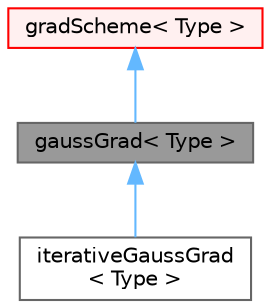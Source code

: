 digraph "gaussGrad&lt; Type &gt;"
{
 // LATEX_PDF_SIZE
  bgcolor="transparent";
  edge [fontname=Helvetica,fontsize=10,labelfontname=Helvetica,labelfontsize=10];
  node [fontname=Helvetica,fontsize=10,shape=box,height=0.2,width=0.4];
  Node1 [id="Node000001",label="gaussGrad\< Type \>",height=0.2,width=0.4,color="gray40", fillcolor="grey60", style="filled", fontcolor="black",tooltip="Basic second-order gradient scheme using face-interpolation and Gauss' theorem."];
  Node2 -> Node1 [id="edge1_Node000001_Node000002",dir="back",color="steelblue1",style="solid",tooltip=" "];
  Node2 [id="Node000002",label="gradScheme\< Type \>",height=0.2,width=0.4,color="red", fillcolor="#FFF0F0", style="filled",URL="$classFoam_1_1fv_1_1gradScheme.html",tooltip="Abstract base class for gradient schemes."];
  Node1 -> Node4 [id="edge2_Node000001_Node000004",dir="back",color="steelblue1",style="solid",tooltip=" "];
  Node4 [id="Node000004",label="iterativeGaussGrad\l\< Type \>",height=0.2,width=0.4,color="gray40", fillcolor="white", style="filled",URL="$classFoam_1_1fv_1_1iterativeGaussGrad.html",tooltip="A second-order gradient scheme using face-interpolation, Gauss' theorem and iterative skew correction..."];
}
